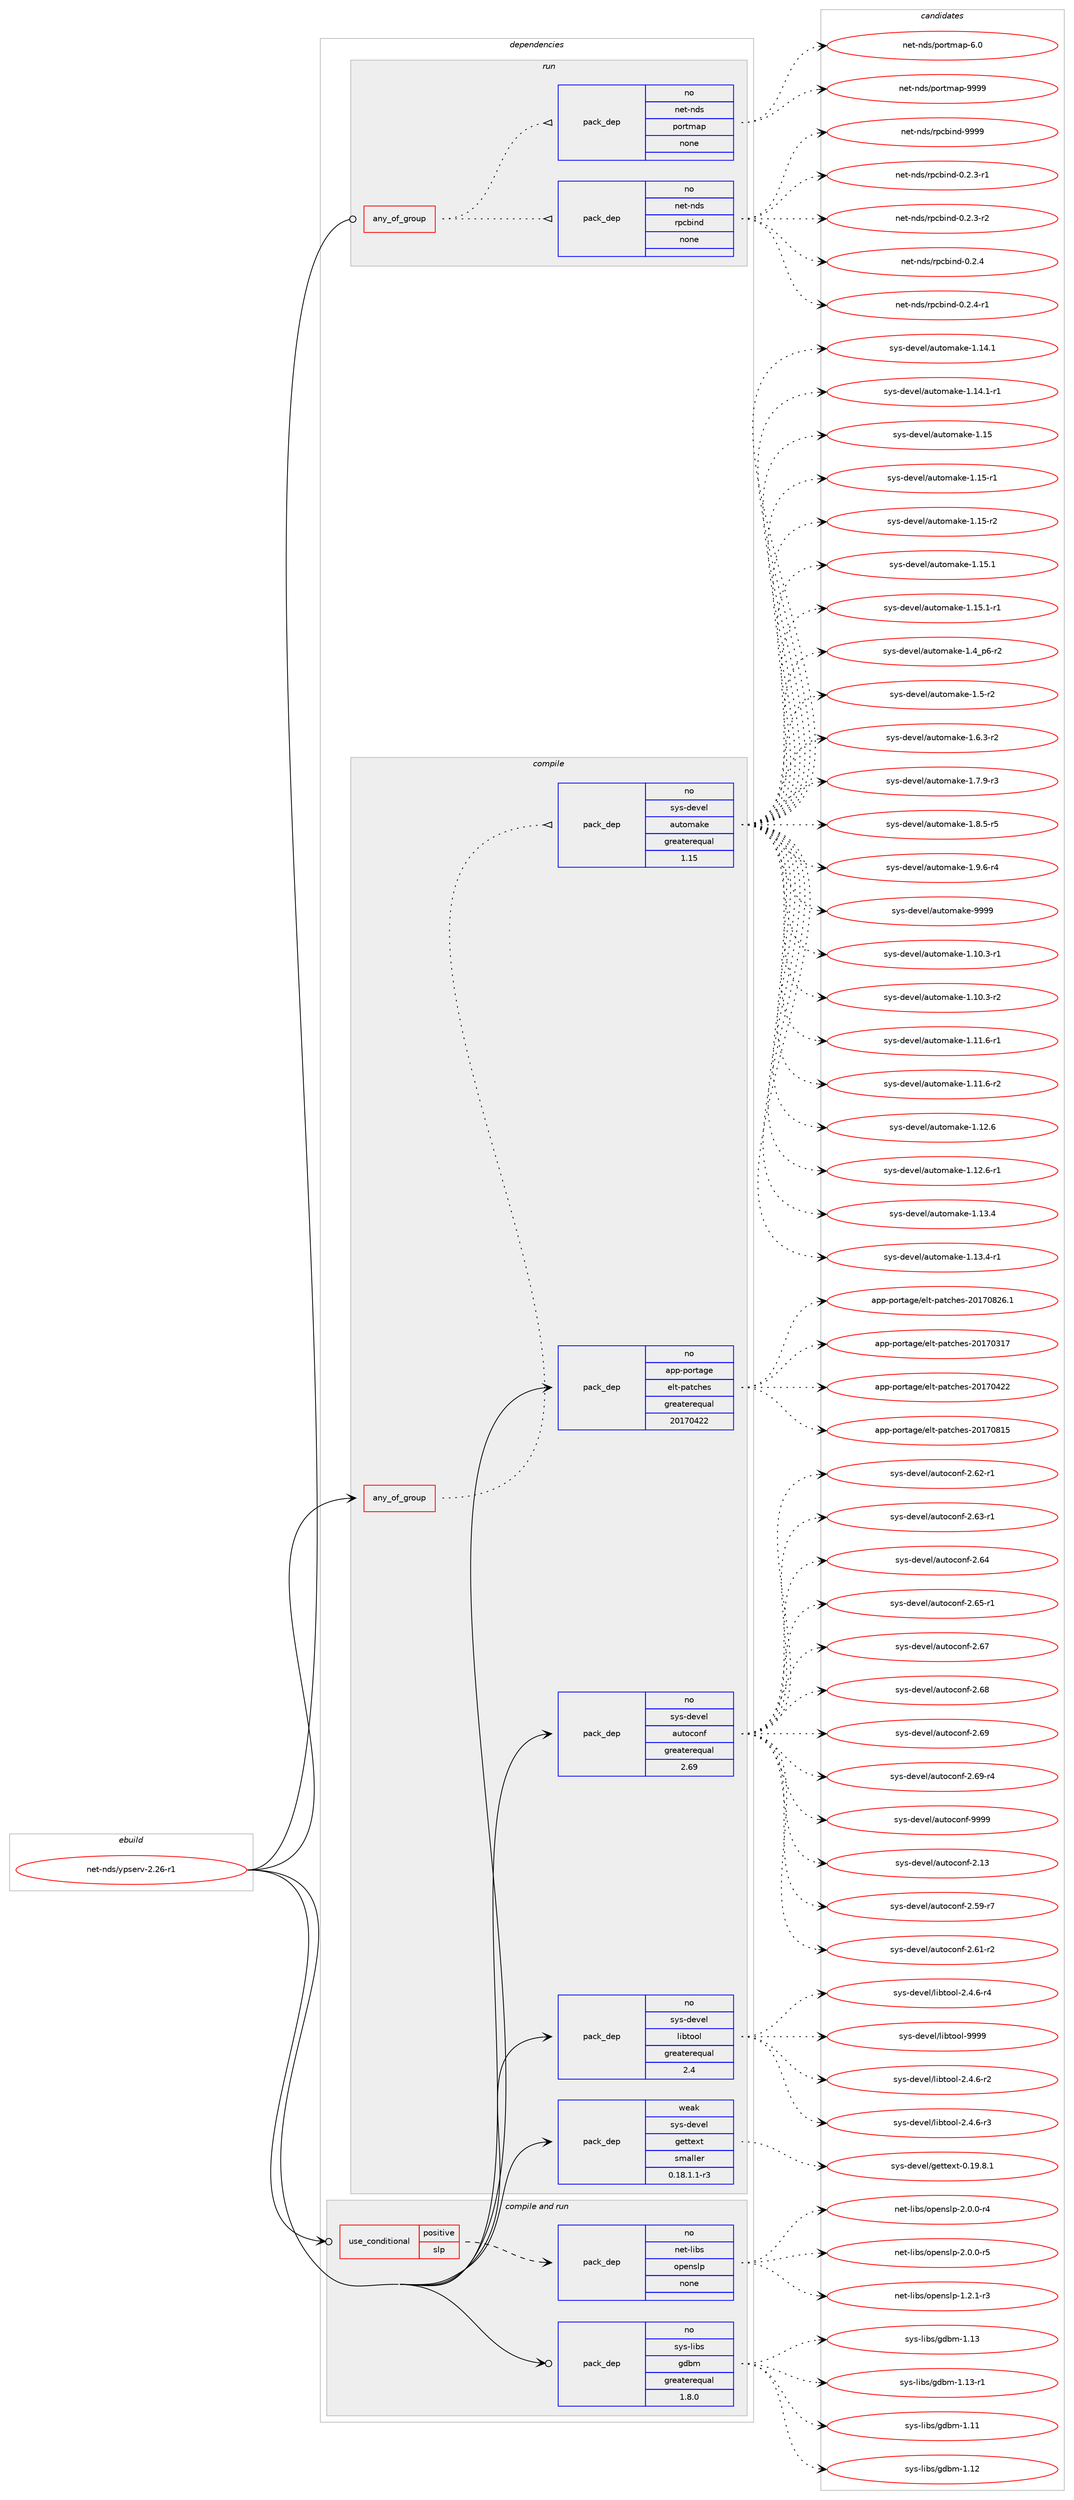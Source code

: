 digraph prolog {

# *************
# Graph options
# *************

newrank=true;
concentrate=true;
compound=true;
graph [rankdir=LR,fontname=Helvetica,fontsize=10,ranksep=1.5];#, ranksep=2.5, nodesep=0.2];
edge  [arrowhead=vee];
node  [fontname=Helvetica,fontsize=10];

# **********
# The ebuild
# **********

subgraph cluster_leftcol {
color=gray;
rank=same;
label=<<i>ebuild</i>>;
id [label="net-nds/ypserv-2.26-r1", color=red, width=4, href="../net-nds/ypserv-2.26-r1.svg"];
}

# ****************
# The dependencies
# ****************

subgraph cluster_midcol {
color=gray;
label=<<i>dependencies</i>>;
subgraph cluster_compile {
fillcolor="#eeeeee";
style=filled;
label=<<i>compile</i>>;
subgraph any7221 {
dependency433144 [label=<<TABLE BORDER="0" CELLBORDER="1" CELLSPACING="0" CELLPADDING="4"><TR><TD CELLPADDING="10">any_of_group</TD></TR></TABLE>>, shape=none, color=red];subgraph pack318612 {
dependency433145 [label=<<TABLE BORDER="0" CELLBORDER="1" CELLSPACING="0" CELLPADDING="4" WIDTH="220"><TR><TD ROWSPAN="6" CELLPADDING="30">pack_dep</TD></TR><TR><TD WIDTH="110">no</TD></TR><TR><TD>sys-devel</TD></TR><TR><TD>automake</TD></TR><TR><TD>greaterequal</TD></TR><TR><TD>1.15</TD></TR></TABLE>>, shape=none, color=blue];
}
dependency433144:e -> dependency433145:w [weight=20,style="dotted",arrowhead="oinv"];
}
id:e -> dependency433144:w [weight=20,style="solid",arrowhead="vee"];
subgraph pack318613 {
dependency433146 [label=<<TABLE BORDER="0" CELLBORDER="1" CELLSPACING="0" CELLPADDING="4" WIDTH="220"><TR><TD ROWSPAN="6" CELLPADDING="30">pack_dep</TD></TR><TR><TD WIDTH="110">no</TD></TR><TR><TD>app-portage</TD></TR><TR><TD>elt-patches</TD></TR><TR><TD>greaterequal</TD></TR><TR><TD>20170422</TD></TR></TABLE>>, shape=none, color=blue];
}
id:e -> dependency433146:w [weight=20,style="solid",arrowhead="vee"];
subgraph pack318614 {
dependency433147 [label=<<TABLE BORDER="0" CELLBORDER="1" CELLSPACING="0" CELLPADDING="4" WIDTH="220"><TR><TD ROWSPAN="6" CELLPADDING="30">pack_dep</TD></TR><TR><TD WIDTH="110">no</TD></TR><TR><TD>sys-devel</TD></TR><TR><TD>autoconf</TD></TR><TR><TD>greaterequal</TD></TR><TR><TD>2.69</TD></TR></TABLE>>, shape=none, color=blue];
}
id:e -> dependency433147:w [weight=20,style="solid",arrowhead="vee"];
subgraph pack318615 {
dependency433148 [label=<<TABLE BORDER="0" CELLBORDER="1" CELLSPACING="0" CELLPADDING="4" WIDTH="220"><TR><TD ROWSPAN="6" CELLPADDING="30">pack_dep</TD></TR><TR><TD WIDTH="110">no</TD></TR><TR><TD>sys-devel</TD></TR><TR><TD>libtool</TD></TR><TR><TD>greaterequal</TD></TR><TR><TD>2.4</TD></TR></TABLE>>, shape=none, color=blue];
}
id:e -> dependency433148:w [weight=20,style="solid",arrowhead="vee"];
subgraph pack318616 {
dependency433149 [label=<<TABLE BORDER="0" CELLBORDER="1" CELLSPACING="0" CELLPADDING="4" WIDTH="220"><TR><TD ROWSPAN="6" CELLPADDING="30">pack_dep</TD></TR><TR><TD WIDTH="110">weak</TD></TR><TR><TD>sys-devel</TD></TR><TR><TD>gettext</TD></TR><TR><TD>smaller</TD></TR><TR><TD>0.18.1.1-r3</TD></TR></TABLE>>, shape=none, color=blue];
}
id:e -> dependency433149:w [weight=20,style="solid",arrowhead="vee"];
}
subgraph cluster_compileandrun {
fillcolor="#eeeeee";
style=filled;
label=<<i>compile and run</i>>;
subgraph cond107080 {
dependency433150 [label=<<TABLE BORDER="0" CELLBORDER="1" CELLSPACING="0" CELLPADDING="4"><TR><TD ROWSPAN="3" CELLPADDING="10">use_conditional</TD></TR><TR><TD>positive</TD></TR><TR><TD>slp</TD></TR></TABLE>>, shape=none, color=red];
subgraph pack318617 {
dependency433151 [label=<<TABLE BORDER="0" CELLBORDER="1" CELLSPACING="0" CELLPADDING="4" WIDTH="220"><TR><TD ROWSPAN="6" CELLPADDING="30">pack_dep</TD></TR><TR><TD WIDTH="110">no</TD></TR><TR><TD>net-libs</TD></TR><TR><TD>openslp</TD></TR><TR><TD>none</TD></TR><TR><TD></TD></TR></TABLE>>, shape=none, color=blue];
}
dependency433150:e -> dependency433151:w [weight=20,style="dashed",arrowhead="vee"];
}
id:e -> dependency433150:w [weight=20,style="solid",arrowhead="odotvee"];
subgraph pack318618 {
dependency433152 [label=<<TABLE BORDER="0" CELLBORDER="1" CELLSPACING="0" CELLPADDING="4" WIDTH="220"><TR><TD ROWSPAN="6" CELLPADDING="30">pack_dep</TD></TR><TR><TD WIDTH="110">no</TD></TR><TR><TD>sys-libs</TD></TR><TR><TD>gdbm</TD></TR><TR><TD>greaterequal</TD></TR><TR><TD>1.8.0</TD></TR></TABLE>>, shape=none, color=blue];
}
id:e -> dependency433152:w [weight=20,style="solid",arrowhead="odotvee"];
}
subgraph cluster_run {
fillcolor="#eeeeee";
style=filled;
label=<<i>run</i>>;
subgraph any7222 {
dependency433153 [label=<<TABLE BORDER="0" CELLBORDER="1" CELLSPACING="0" CELLPADDING="4"><TR><TD CELLPADDING="10">any_of_group</TD></TR></TABLE>>, shape=none, color=red];subgraph pack318619 {
dependency433154 [label=<<TABLE BORDER="0" CELLBORDER="1" CELLSPACING="0" CELLPADDING="4" WIDTH="220"><TR><TD ROWSPAN="6" CELLPADDING="30">pack_dep</TD></TR><TR><TD WIDTH="110">no</TD></TR><TR><TD>net-nds</TD></TR><TR><TD>rpcbind</TD></TR><TR><TD>none</TD></TR><TR><TD></TD></TR></TABLE>>, shape=none, color=blue];
}
dependency433153:e -> dependency433154:w [weight=20,style="dotted",arrowhead="oinv"];
subgraph pack318620 {
dependency433155 [label=<<TABLE BORDER="0" CELLBORDER="1" CELLSPACING="0" CELLPADDING="4" WIDTH="220"><TR><TD ROWSPAN="6" CELLPADDING="30">pack_dep</TD></TR><TR><TD WIDTH="110">no</TD></TR><TR><TD>net-nds</TD></TR><TR><TD>portmap</TD></TR><TR><TD>none</TD></TR><TR><TD></TD></TR></TABLE>>, shape=none, color=blue];
}
dependency433153:e -> dependency433155:w [weight=20,style="dotted",arrowhead="oinv"];
}
id:e -> dependency433153:w [weight=20,style="solid",arrowhead="odot"];
}
}

# **************
# The candidates
# **************

subgraph cluster_choices {
rank=same;
color=gray;
label=<<i>candidates</i>>;

subgraph choice318612 {
color=black;
nodesep=1;
choice11512111545100101118101108479711711611110997107101454946494846514511449 [label="sys-devel/automake-1.10.3-r1", color=red, width=4,href="../sys-devel/automake-1.10.3-r1.svg"];
choice11512111545100101118101108479711711611110997107101454946494846514511450 [label="sys-devel/automake-1.10.3-r2", color=red, width=4,href="../sys-devel/automake-1.10.3-r2.svg"];
choice11512111545100101118101108479711711611110997107101454946494946544511449 [label="sys-devel/automake-1.11.6-r1", color=red, width=4,href="../sys-devel/automake-1.11.6-r1.svg"];
choice11512111545100101118101108479711711611110997107101454946494946544511450 [label="sys-devel/automake-1.11.6-r2", color=red, width=4,href="../sys-devel/automake-1.11.6-r2.svg"];
choice1151211154510010111810110847971171161111099710710145494649504654 [label="sys-devel/automake-1.12.6", color=red, width=4,href="../sys-devel/automake-1.12.6.svg"];
choice11512111545100101118101108479711711611110997107101454946495046544511449 [label="sys-devel/automake-1.12.6-r1", color=red, width=4,href="../sys-devel/automake-1.12.6-r1.svg"];
choice1151211154510010111810110847971171161111099710710145494649514652 [label="sys-devel/automake-1.13.4", color=red, width=4,href="../sys-devel/automake-1.13.4.svg"];
choice11512111545100101118101108479711711611110997107101454946495146524511449 [label="sys-devel/automake-1.13.4-r1", color=red, width=4,href="../sys-devel/automake-1.13.4-r1.svg"];
choice1151211154510010111810110847971171161111099710710145494649524649 [label="sys-devel/automake-1.14.1", color=red, width=4,href="../sys-devel/automake-1.14.1.svg"];
choice11512111545100101118101108479711711611110997107101454946495246494511449 [label="sys-devel/automake-1.14.1-r1", color=red, width=4,href="../sys-devel/automake-1.14.1-r1.svg"];
choice115121115451001011181011084797117116111109971071014549464953 [label="sys-devel/automake-1.15", color=red, width=4,href="../sys-devel/automake-1.15.svg"];
choice1151211154510010111810110847971171161111099710710145494649534511449 [label="sys-devel/automake-1.15-r1", color=red, width=4,href="../sys-devel/automake-1.15-r1.svg"];
choice1151211154510010111810110847971171161111099710710145494649534511450 [label="sys-devel/automake-1.15-r2", color=red, width=4,href="../sys-devel/automake-1.15-r2.svg"];
choice1151211154510010111810110847971171161111099710710145494649534649 [label="sys-devel/automake-1.15.1", color=red, width=4,href="../sys-devel/automake-1.15.1.svg"];
choice11512111545100101118101108479711711611110997107101454946495346494511449 [label="sys-devel/automake-1.15.1-r1", color=red, width=4,href="../sys-devel/automake-1.15.1-r1.svg"];
choice115121115451001011181011084797117116111109971071014549465295112544511450 [label="sys-devel/automake-1.4_p6-r2", color=red, width=4,href="../sys-devel/automake-1.4_p6-r2.svg"];
choice11512111545100101118101108479711711611110997107101454946534511450 [label="sys-devel/automake-1.5-r2", color=red, width=4,href="../sys-devel/automake-1.5-r2.svg"];
choice115121115451001011181011084797117116111109971071014549465446514511450 [label="sys-devel/automake-1.6.3-r2", color=red, width=4,href="../sys-devel/automake-1.6.3-r2.svg"];
choice115121115451001011181011084797117116111109971071014549465546574511451 [label="sys-devel/automake-1.7.9-r3", color=red, width=4,href="../sys-devel/automake-1.7.9-r3.svg"];
choice115121115451001011181011084797117116111109971071014549465646534511453 [label="sys-devel/automake-1.8.5-r5", color=red, width=4,href="../sys-devel/automake-1.8.5-r5.svg"];
choice115121115451001011181011084797117116111109971071014549465746544511452 [label="sys-devel/automake-1.9.6-r4", color=red, width=4,href="../sys-devel/automake-1.9.6-r4.svg"];
choice115121115451001011181011084797117116111109971071014557575757 [label="sys-devel/automake-9999", color=red, width=4,href="../sys-devel/automake-9999.svg"];
dependency433145:e -> choice11512111545100101118101108479711711611110997107101454946494846514511449:w [style=dotted,weight="100"];
dependency433145:e -> choice11512111545100101118101108479711711611110997107101454946494846514511450:w [style=dotted,weight="100"];
dependency433145:e -> choice11512111545100101118101108479711711611110997107101454946494946544511449:w [style=dotted,weight="100"];
dependency433145:e -> choice11512111545100101118101108479711711611110997107101454946494946544511450:w [style=dotted,weight="100"];
dependency433145:e -> choice1151211154510010111810110847971171161111099710710145494649504654:w [style=dotted,weight="100"];
dependency433145:e -> choice11512111545100101118101108479711711611110997107101454946495046544511449:w [style=dotted,weight="100"];
dependency433145:e -> choice1151211154510010111810110847971171161111099710710145494649514652:w [style=dotted,weight="100"];
dependency433145:e -> choice11512111545100101118101108479711711611110997107101454946495146524511449:w [style=dotted,weight="100"];
dependency433145:e -> choice1151211154510010111810110847971171161111099710710145494649524649:w [style=dotted,weight="100"];
dependency433145:e -> choice11512111545100101118101108479711711611110997107101454946495246494511449:w [style=dotted,weight="100"];
dependency433145:e -> choice115121115451001011181011084797117116111109971071014549464953:w [style=dotted,weight="100"];
dependency433145:e -> choice1151211154510010111810110847971171161111099710710145494649534511449:w [style=dotted,weight="100"];
dependency433145:e -> choice1151211154510010111810110847971171161111099710710145494649534511450:w [style=dotted,weight="100"];
dependency433145:e -> choice1151211154510010111810110847971171161111099710710145494649534649:w [style=dotted,weight="100"];
dependency433145:e -> choice11512111545100101118101108479711711611110997107101454946495346494511449:w [style=dotted,weight="100"];
dependency433145:e -> choice115121115451001011181011084797117116111109971071014549465295112544511450:w [style=dotted,weight="100"];
dependency433145:e -> choice11512111545100101118101108479711711611110997107101454946534511450:w [style=dotted,weight="100"];
dependency433145:e -> choice115121115451001011181011084797117116111109971071014549465446514511450:w [style=dotted,weight="100"];
dependency433145:e -> choice115121115451001011181011084797117116111109971071014549465546574511451:w [style=dotted,weight="100"];
dependency433145:e -> choice115121115451001011181011084797117116111109971071014549465646534511453:w [style=dotted,weight="100"];
dependency433145:e -> choice115121115451001011181011084797117116111109971071014549465746544511452:w [style=dotted,weight="100"];
dependency433145:e -> choice115121115451001011181011084797117116111109971071014557575757:w [style=dotted,weight="100"];
}
subgraph choice318613 {
color=black;
nodesep=1;
choice97112112451121111141169710310147101108116451129711699104101115455048495548514955 [label="app-portage/elt-patches-20170317", color=red, width=4,href="../app-portage/elt-patches-20170317.svg"];
choice97112112451121111141169710310147101108116451129711699104101115455048495548525050 [label="app-portage/elt-patches-20170422", color=red, width=4,href="../app-portage/elt-patches-20170422.svg"];
choice97112112451121111141169710310147101108116451129711699104101115455048495548564953 [label="app-portage/elt-patches-20170815", color=red, width=4,href="../app-portage/elt-patches-20170815.svg"];
choice971121124511211111411697103101471011081164511297116991041011154550484955485650544649 [label="app-portage/elt-patches-20170826.1", color=red, width=4,href="../app-portage/elt-patches-20170826.1.svg"];
dependency433146:e -> choice97112112451121111141169710310147101108116451129711699104101115455048495548514955:w [style=dotted,weight="100"];
dependency433146:e -> choice97112112451121111141169710310147101108116451129711699104101115455048495548525050:w [style=dotted,weight="100"];
dependency433146:e -> choice97112112451121111141169710310147101108116451129711699104101115455048495548564953:w [style=dotted,weight="100"];
dependency433146:e -> choice971121124511211111411697103101471011081164511297116991041011154550484955485650544649:w [style=dotted,weight="100"];
}
subgraph choice318614 {
color=black;
nodesep=1;
choice115121115451001011181011084797117116111991111101024550464951 [label="sys-devel/autoconf-2.13", color=red, width=4,href="../sys-devel/autoconf-2.13.svg"];
choice1151211154510010111810110847971171161119911111010245504653574511455 [label="sys-devel/autoconf-2.59-r7", color=red, width=4,href="../sys-devel/autoconf-2.59-r7.svg"];
choice1151211154510010111810110847971171161119911111010245504654494511450 [label="sys-devel/autoconf-2.61-r2", color=red, width=4,href="../sys-devel/autoconf-2.61-r2.svg"];
choice1151211154510010111810110847971171161119911111010245504654504511449 [label="sys-devel/autoconf-2.62-r1", color=red, width=4,href="../sys-devel/autoconf-2.62-r1.svg"];
choice1151211154510010111810110847971171161119911111010245504654514511449 [label="sys-devel/autoconf-2.63-r1", color=red, width=4,href="../sys-devel/autoconf-2.63-r1.svg"];
choice115121115451001011181011084797117116111991111101024550465452 [label="sys-devel/autoconf-2.64", color=red, width=4,href="../sys-devel/autoconf-2.64.svg"];
choice1151211154510010111810110847971171161119911111010245504654534511449 [label="sys-devel/autoconf-2.65-r1", color=red, width=4,href="../sys-devel/autoconf-2.65-r1.svg"];
choice115121115451001011181011084797117116111991111101024550465455 [label="sys-devel/autoconf-2.67", color=red, width=4,href="../sys-devel/autoconf-2.67.svg"];
choice115121115451001011181011084797117116111991111101024550465456 [label="sys-devel/autoconf-2.68", color=red, width=4,href="../sys-devel/autoconf-2.68.svg"];
choice115121115451001011181011084797117116111991111101024550465457 [label="sys-devel/autoconf-2.69", color=red, width=4,href="../sys-devel/autoconf-2.69.svg"];
choice1151211154510010111810110847971171161119911111010245504654574511452 [label="sys-devel/autoconf-2.69-r4", color=red, width=4,href="../sys-devel/autoconf-2.69-r4.svg"];
choice115121115451001011181011084797117116111991111101024557575757 [label="sys-devel/autoconf-9999", color=red, width=4,href="../sys-devel/autoconf-9999.svg"];
dependency433147:e -> choice115121115451001011181011084797117116111991111101024550464951:w [style=dotted,weight="100"];
dependency433147:e -> choice1151211154510010111810110847971171161119911111010245504653574511455:w [style=dotted,weight="100"];
dependency433147:e -> choice1151211154510010111810110847971171161119911111010245504654494511450:w [style=dotted,weight="100"];
dependency433147:e -> choice1151211154510010111810110847971171161119911111010245504654504511449:w [style=dotted,weight="100"];
dependency433147:e -> choice1151211154510010111810110847971171161119911111010245504654514511449:w [style=dotted,weight="100"];
dependency433147:e -> choice115121115451001011181011084797117116111991111101024550465452:w [style=dotted,weight="100"];
dependency433147:e -> choice1151211154510010111810110847971171161119911111010245504654534511449:w [style=dotted,weight="100"];
dependency433147:e -> choice115121115451001011181011084797117116111991111101024550465455:w [style=dotted,weight="100"];
dependency433147:e -> choice115121115451001011181011084797117116111991111101024550465456:w [style=dotted,weight="100"];
dependency433147:e -> choice115121115451001011181011084797117116111991111101024550465457:w [style=dotted,weight="100"];
dependency433147:e -> choice1151211154510010111810110847971171161119911111010245504654574511452:w [style=dotted,weight="100"];
dependency433147:e -> choice115121115451001011181011084797117116111991111101024557575757:w [style=dotted,weight="100"];
}
subgraph choice318615 {
color=black;
nodesep=1;
choice1151211154510010111810110847108105981161111111084550465246544511450 [label="sys-devel/libtool-2.4.6-r2", color=red, width=4,href="../sys-devel/libtool-2.4.6-r2.svg"];
choice1151211154510010111810110847108105981161111111084550465246544511451 [label="sys-devel/libtool-2.4.6-r3", color=red, width=4,href="../sys-devel/libtool-2.4.6-r3.svg"];
choice1151211154510010111810110847108105981161111111084550465246544511452 [label="sys-devel/libtool-2.4.6-r4", color=red, width=4,href="../sys-devel/libtool-2.4.6-r4.svg"];
choice1151211154510010111810110847108105981161111111084557575757 [label="sys-devel/libtool-9999", color=red, width=4,href="../sys-devel/libtool-9999.svg"];
dependency433148:e -> choice1151211154510010111810110847108105981161111111084550465246544511450:w [style=dotted,weight="100"];
dependency433148:e -> choice1151211154510010111810110847108105981161111111084550465246544511451:w [style=dotted,weight="100"];
dependency433148:e -> choice1151211154510010111810110847108105981161111111084550465246544511452:w [style=dotted,weight="100"];
dependency433148:e -> choice1151211154510010111810110847108105981161111111084557575757:w [style=dotted,weight="100"];
}
subgraph choice318616 {
color=black;
nodesep=1;
choice1151211154510010111810110847103101116116101120116454846495746564649 [label="sys-devel/gettext-0.19.8.1", color=red, width=4,href="../sys-devel/gettext-0.19.8.1.svg"];
dependency433149:e -> choice1151211154510010111810110847103101116116101120116454846495746564649:w [style=dotted,weight="100"];
}
subgraph choice318617 {
color=black;
nodesep=1;
choice1101011164510810598115471111121011101151081124549465046494511451 [label="net-libs/openslp-1.2.1-r3", color=red, width=4,href="../net-libs/openslp-1.2.1-r3.svg"];
choice1101011164510810598115471111121011101151081124550464846484511452 [label="net-libs/openslp-2.0.0-r4", color=red, width=4,href="../net-libs/openslp-2.0.0-r4.svg"];
choice1101011164510810598115471111121011101151081124550464846484511453 [label="net-libs/openslp-2.0.0-r5", color=red, width=4,href="../net-libs/openslp-2.0.0-r5.svg"];
dependency433151:e -> choice1101011164510810598115471111121011101151081124549465046494511451:w [style=dotted,weight="100"];
dependency433151:e -> choice1101011164510810598115471111121011101151081124550464846484511452:w [style=dotted,weight="100"];
dependency433151:e -> choice1101011164510810598115471111121011101151081124550464846484511453:w [style=dotted,weight="100"];
}
subgraph choice318618 {
color=black;
nodesep=1;
choice115121115451081059811547103100981094549464949 [label="sys-libs/gdbm-1.11", color=red, width=4,href="../sys-libs/gdbm-1.11.svg"];
choice115121115451081059811547103100981094549464950 [label="sys-libs/gdbm-1.12", color=red, width=4,href="../sys-libs/gdbm-1.12.svg"];
choice115121115451081059811547103100981094549464951 [label="sys-libs/gdbm-1.13", color=red, width=4,href="../sys-libs/gdbm-1.13.svg"];
choice1151211154510810598115471031009810945494649514511449 [label="sys-libs/gdbm-1.13-r1", color=red, width=4,href="../sys-libs/gdbm-1.13-r1.svg"];
dependency433152:e -> choice115121115451081059811547103100981094549464949:w [style=dotted,weight="100"];
dependency433152:e -> choice115121115451081059811547103100981094549464950:w [style=dotted,weight="100"];
dependency433152:e -> choice115121115451081059811547103100981094549464951:w [style=dotted,weight="100"];
dependency433152:e -> choice1151211154510810598115471031009810945494649514511449:w [style=dotted,weight="100"];
}
subgraph choice318619 {
color=black;
nodesep=1;
choice110101116451101001154711411299981051101004548465046514511449 [label="net-nds/rpcbind-0.2.3-r1", color=red, width=4,href="../net-nds/rpcbind-0.2.3-r1.svg"];
choice110101116451101001154711411299981051101004548465046514511450 [label="net-nds/rpcbind-0.2.3-r2", color=red, width=4,href="../net-nds/rpcbind-0.2.3-r2.svg"];
choice11010111645110100115471141129998105110100454846504652 [label="net-nds/rpcbind-0.2.4", color=red, width=4,href="../net-nds/rpcbind-0.2.4.svg"];
choice110101116451101001154711411299981051101004548465046524511449 [label="net-nds/rpcbind-0.2.4-r1", color=red, width=4,href="../net-nds/rpcbind-0.2.4-r1.svg"];
choice110101116451101001154711411299981051101004557575757 [label="net-nds/rpcbind-9999", color=red, width=4,href="../net-nds/rpcbind-9999.svg"];
dependency433154:e -> choice110101116451101001154711411299981051101004548465046514511449:w [style=dotted,weight="100"];
dependency433154:e -> choice110101116451101001154711411299981051101004548465046514511450:w [style=dotted,weight="100"];
dependency433154:e -> choice11010111645110100115471141129998105110100454846504652:w [style=dotted,weight="100"];
dependency433154:e -> choice110101116451101001154711411299981051101004548465046524511449:w [style=dotted,weight="100"];
dependency433154:e -> choice110101116451101001154711411299981051101004557575757:w [style=dotted,weight="100"];
}
subgraph choice318620 {
color=black;
nodesep=1;
choice11010111645110100115471121111141161099711245544648 [label="net-nds/portmap-6.0", color=red, width=4,href="../net-nds/portmap-6.0.svg"];
choice1101011164511010011547112111114116109971124557575757 [label="net-nds/portmap-9999", color=red, width=4,href="../net-nds/portmap-9999.svg"];
dependency433155:e -> choice11010111645110100115471121111141161099711245544648:w [style=dotted,weight="100"];
dependency433155:e -> choice1101011164511010011547112111114116109971124557575757:w [style=dotted,weight="100"];
}
}

}
